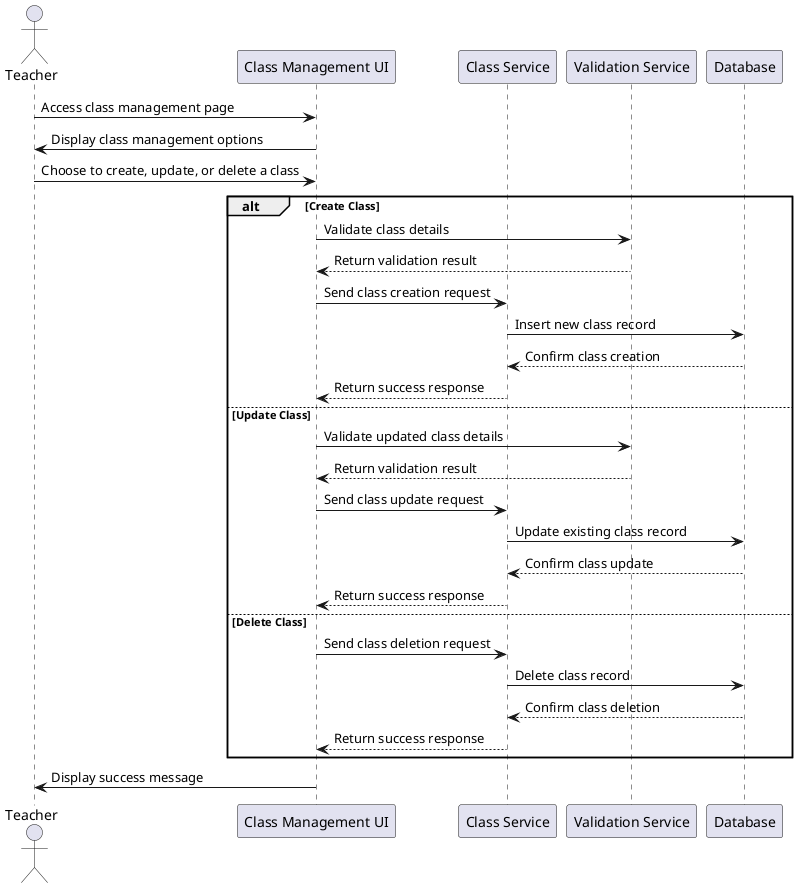 @startuml class-management-sequence-diagram

actor Teacher
participant "Class Management UI" as ClassUI
participant "Class Service" as ClassService
participant "Validation Service" as ValidationService
participant "Database" as DB

Teacher -> ClassUI: Access class management page
ClassUI -> Teacher: Display class management options
Teacher -> ClassUI: Choose to create, update, or delete a class

alt Create Class
    ClassUI -> ValidationService: Validate class details
    ValidationService --> ClassUI: Return validation result
    ClassUI -> ClassService: Send class creation request
    ClassService -> DB: Insert new class record
    DB --> ClassService: Confirm class creation
    ClassService --> ClassUI: Return success response
else Update Class
    ClassUI -> ValidationService: Validate updated class details
    ValidationService --> ClassUI: Return validation result
    ClassUI -> ClassService: Send class update request
    ClassService -> DB: Update existing class record
    DB --> ClassService: Confirm class update
    ClassService --> ClassUI: Return success response
else Delete Class
    ClassUI -> ClassService: Send class deletion request
    ClassService -> DB: Delete class record
    DB --> ClassService: Confirm class deletion
    ClassService --> ClassUI: Return success response
end

ClassUI -> Teacher: Display success message
@enduml
